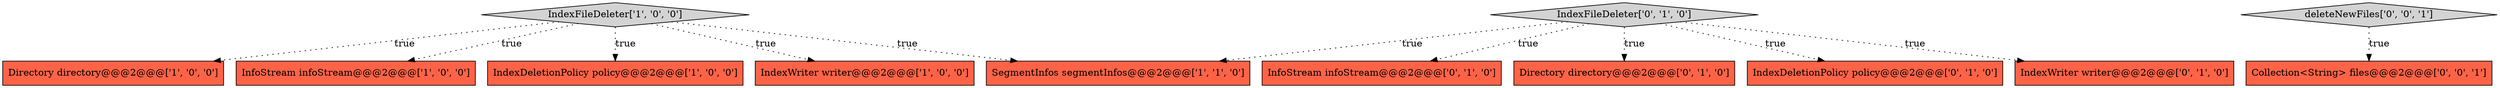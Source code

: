digraph {
5 [style = filled, label = "SegmentInfos segmentInfos@@@2@@@['1', '1', '0']", fillcolor = tomato, shape = box image = "AAA0AAABBB1BBB"];
1 [style = filled, label = "Directory directory@@@2@@@['1', '0', '0']", fillcolor = tomato, shape = box image = "AAA0AAABBB1BBB"];
3 [style = filled, label = "IndexFileDeleter['1', '0', '0']", fillcolor = lightgray, shape = diamond image = "AAA0AAABBB1BBB"];
2 [style = filled, label = "InfoStream infoStream@@@2@@@['1', '0', '0']", fillcolor = tomato, shape = box image = "AAA0AAABBB1BBB"];
7 [style = filled, label = "InfoStream infoStream@@@2@@@['0', '1', '0']", fillcolor = tomato, shape = box image = "AAA0AAABBB2BBB"];
4 [style = filled, label = "IndexDeletionPolicy policy@@@2@@@['1', '0', '0']", fillcolor = tomato, shape = box image = "AAA0AAABBB1BBB"];
11 [style = filled, label = "Collection<String> files@@@2@@@['0', '0', '1']", fillcolor = tomato, shape = box image = "AAA0AAABBB3BBB"];
6 [style = filled, label = "IndexFileDeleter['0', '1', '0']", fillcolor = lightgray, shape = diamond image = "AAA0AAABBB2BBB"];
12 [style = filled, label = "deleteNewFiles['0', '0', '1']", fillcolor = lightgray, shape = diamond image = "AAA0AAABBB3BBB"];
8 [style = filled, label = "Directory directory@@@2@@@['0', '1', '0']", fillcolor = tomato, shape = box image = "AAA0AAABBB2BBB"];
0 [style = filled, label = "IndexWriter writer@@@2@@@['1', '0', '0']", fillcolor = tomato, shape = box image = "AAA0AAABBB1BBB"];
10 [style = filled, label = "IndexDeletionPolicy policy@@@2@@@['0', '1', '0']", fillcolor = tomato, shape = box image = "AAA0AAABBB2BBB"];
9 [style = filled, label = "IndexWriter writer@@@2@@@['0', '1', '0']", fillcolor = tomato, shape = box image = "AAA0AAABBB2BBB"];
6->9 [style = dotted, label="true"];
6->5 [style = dotted, label="true"];
6->8 [style = dotted, label="true"];
6->10 [style = dotted, label="true"];
6->7 [style = dotted, label="true"];
3->4 [style = dotted, label="true"];
3->5 [style = dotted, label="true"];
3->2 [style = dotted, label="true"];
3->1 [style = dotted, label="true"];
12->11 [style = dotted, label="true"];
3->0 [style = dotted, label="true"];
}
